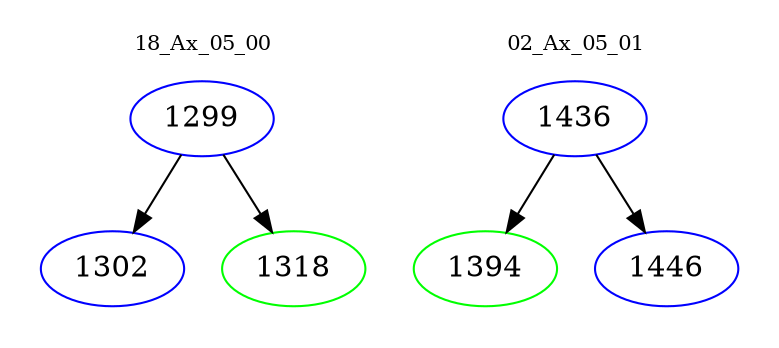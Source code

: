 digraph{
subgraph cluster_0 {
color = white
label = "18_Ax_05_00";
fontsize=10;
T0_1299 [label="1299", color="blue"]
T0_1299 -> T0_1302 [color="black"]
T0_1302 [label="1302", color="blue"]
T0_1299 -> T0_1318 [color="black"]
T0_1318 [label="1318", color="green"]
}
subgraph cluster_1 {
color = white
label = "02_Ax_05_01";
fontsize=10;
T1_1436 [label="1436", color="blue"]
T1_1436 -> T1_1394 [color="black"]
T1_1394 [label="1394", color="green"]
T1_1436 -> T1_1446 [color="black"]
T1_1446 [label="1446", color="blue"]
}
}
